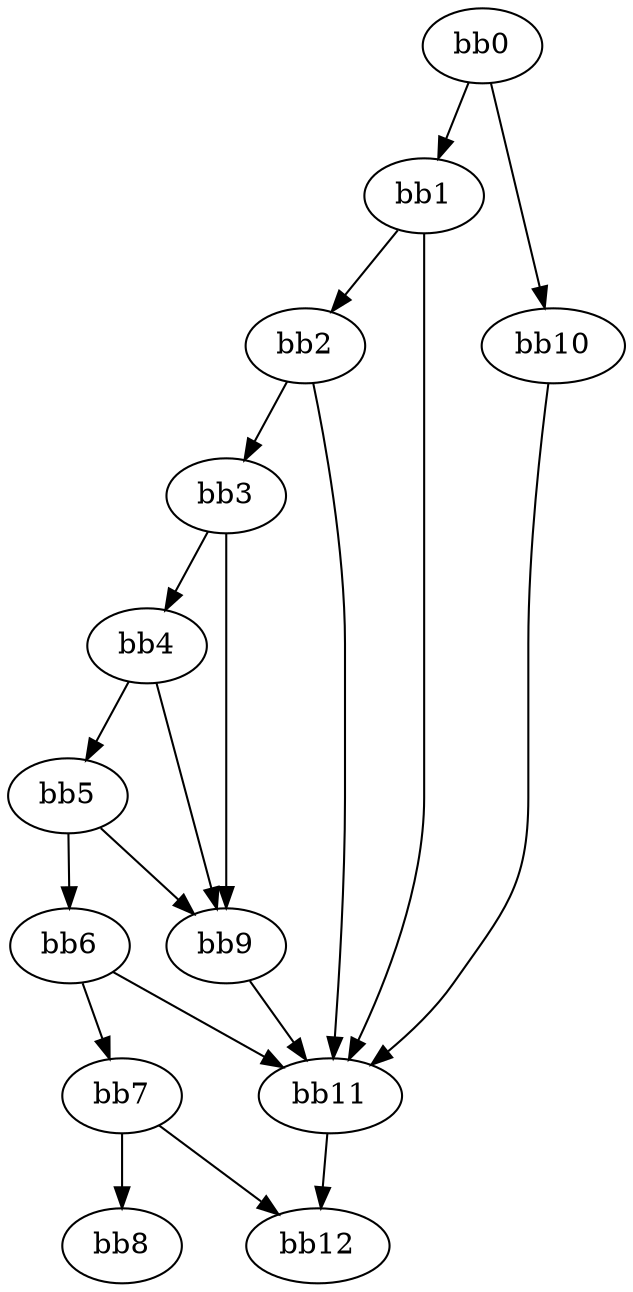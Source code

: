 digraph {
    0 [ label = "bb0\l" ]
    1 [ label = "bb1\l" ]
    2 [ label = "bb2\l" ]
    3 [ label = "bb3\l" ]
    4 [ label = "bb4\l" ]
    5 [ label = "bb5\l" ]
    6 [ label = "bb6\l" ]
    7 [ label = "bb7\l" ]
    8 [ label = "bb8\l" ]
    9 [ label = "bb9\l" ]
    10 [ label = "bb10\l" ]
    11 [ label = "bb11\l" ]
    12 [ label = "bb12\l" ]
    0 -> 1 [ ]
    0 -> 10 [ ]
    1 -> 2 [ ]
    1 -> 11 [ ]
    2 -> 3 [ ]
    2 -> 11 [ ]
    3 -> 4 [ ]
    3 -> 9 [ ]
    4 -> 5 [ ]
    4 -> 9 [ ]
    5 -> 6 [ ]
    5 -> 9 [ ]
    6 -> 7 [ ]
    6 -> 11 [ ]
    7 -> 8 [ ]
    7 -> 12 [ ]
    9 -> 11 [ ]
    10 -> 11 [ ]
    11 -> 12 [ ]
}

